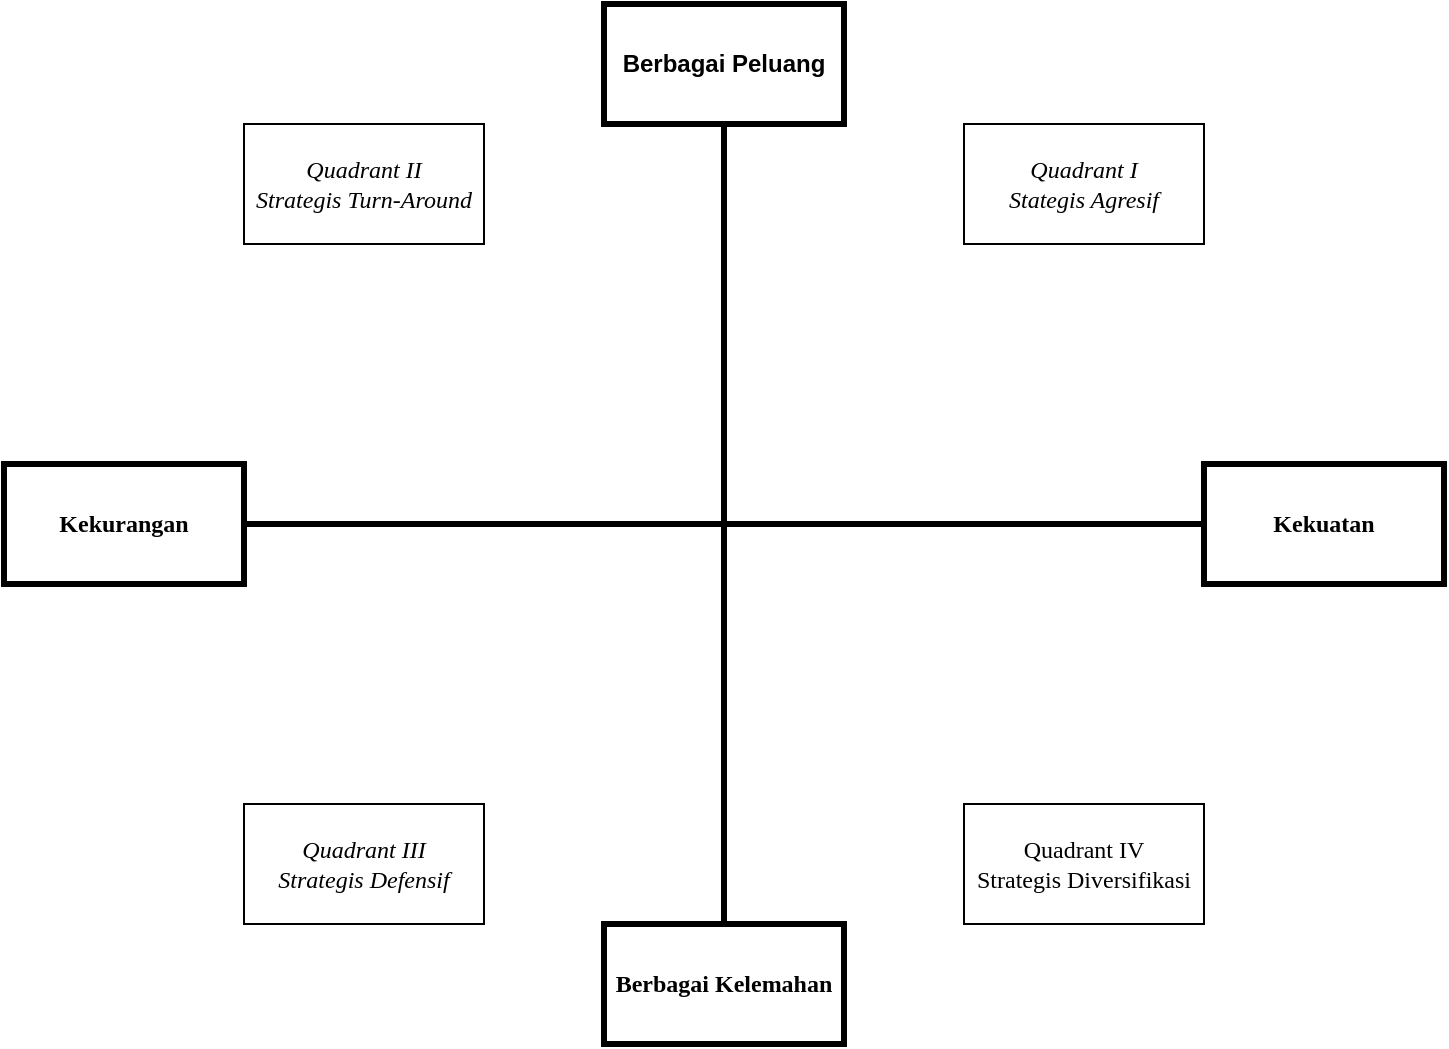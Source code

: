 <mxfile version="21.6.9" type="github">
  <diagram name="Page-1" id="c6e7F-jItsLcr8_G_tTT">
    <mxGraphModel dx="933" dy="574" grid="1" gridSize="10" guides="1" tooltips="1" connect="1" arrows="1" fold="1" page="1" pageScale="1" pageWidth="850" pageHeight="1100" math="0" shadow="0">
      <root>
        <mxCell id="0" />
        <mxCell id="1" parent="0" />
        <mxCell id="2D7TzX3UbsAIMFlOyEG9-3" value="" style="endArrow=none;html=1;rounded=0;jumpStyle=none;entryX=0.5;entryY=1;entryDx=0;entryDy=0;exitX=0.5;exitY=0;exitDx=0;exitDy=0;strokeWidth=3;" edge="1" parent="1" source="2D7TzX3UbsAIMFlOyEG9-6" target="2D7TzX3UbsAIMFlOyEG9-5">
          <mxGeometry width="50" height="50" relative="1" as="geometry">
            <mxPoint x="439" y="540" as="sourcePoint" />
            <mxPoint x="440" y="160" as="targetPoint" />
          </mxGeometry>
        </mxCell>
        <mxCell id="2D7TzX3UbsAIMFlOyEG9-2" value="" style="endArrow=none;html=1;rounded=0;exitX=0;exitY=0.5;exitDx=0;exitDy=0;entryX=1;entryY=0.5;entryDx=0;entryDy=0;strokeWidth=3;" edge="1" parent="1" source="2D7TzX3UbsAIMFlOyEG9-7" target="2D7TzX3UbsAIMFlOyEG9-8">
          <mxGeometry width="50" height="50" relative="1" as="geometry">
            <mxPoint x="680" y="320" as="sourcePoint" />
            <mxPoint x="160" y="320" as="targetPoint" />
          </mxGeometry>
        </mxCell>
        <mxCell id="2D7TzX3UbsAIMFlOyEG9-5" value="&lt;b&gt;Berbagai Peluang&lt;/b&gt;" style="rounded=0;whiteSpace=wrap;html=1;gradientColor=none;strokeWidth=3;" vertex="1" parent="1">
          <mxGeometry x="380" y="60" width="120" height="60" as="geometry" />
        </mxCell>
        <mxCell id="2D7TzX3UbsAIMFlOyEG9-6" value="&lt;b&gt;&lt;font face=&quot;Times New Roman&quot;&gt;Berbagai Kelemahan&lt;/font&gt;&lt;/b&gt;" style="rounded=0;whiteSpace=wrap;html=1;strokeWidth=3;" vertex="1" parent="1">
          <mxGeometry x="380" y="520" width="120" height="60" as="geometry" />
        </mxCell>
        <mxCell id="2D7TzX3UbsAIMFlOyEG9-7" value="&lt;b&gt;&lt;font face=&quot;Times New Roman&quot;&gt;Kekuatan&lt;/font&gt;&lt;/b&gt;" style="rounded=0;whiteSpace=wrap;html=1;strokeWidth=3;" vertex="1" parent="1">
          <mxGeometry x="680" y="290" width="120" height="60" as="geometry" />
        </mxCell>
        <mxCell id="2D7TzX3UbsAIMFlOyEG9-8" value="&lt;b&gt;&lt;font face=&quot;Times New Roman&quot;&gt;Kekurangan&lt;/font&gt;&lt;/b&gt;" style="rounded=0;whiteSpace=wrap;html=1;strokeWidth=3;" vertex="1" parent="1">
          <mxGeometry x="80" y="290" width="120" height="60" as="geometry" />
        </mxCell>
        <mxCell id="2D7TzX3UbsAIMFlOyEG9-9" value="&lt;font style=&quot;font-size: 12px;&quot; face=&quot;Times New Roman&quot;&gt;&lt;i&gt;Quadrant I&lt;br&gt;Stategis Agresif&lt;/i&gt;&lt;/font&gt;" style="rounded=0;whiteSpace=wrap;html=1;" vertex="1" parent="1">
          <mxGeometry x="560" y="120" width="120" height="60" as="geometry" />
        </mxCell>
        <mxCell id="2D7TzX3UbsAIMFlOyEG9-10" value="&lt;font face=&quot;Times New Roman&quot;&gt;&lt;i&gt;Quadrant&amp;nbsp;II&lt;br&gt;Strategis Turn-Around&lt;/i&gt;&lt;/font&gt;" style="rounded=0;whiteSpace=wrap;html=1;" vertex="1" parent="1">
          <mxGeometry x="200" y="120" width="120" height="60" as="geometry" />
        </mxCell>
        <mxCell id="2D7TzX3UbsAIMFlOyEG9-11" value="&lt;i&gt;&lt;font face=&quot;Times New Roman&quot;&gt;Quadrant III&lt;br&gt;Strategis Defensif&lt;/font&gt;&lt;/i&gt;" style="rounded=0;whiteSpace=wrap;html=1;" vertex="1" parent="1">
          <mxGeometry x="200" y="460" width="120" height="60" as="geometry" />
        </mxCell>
        <mxCell id="2D7TzX3UbsAIMFlOyEG9-12" value="&lt;font face=&quot;Times New Roman&quot;&gt;Quadrant IV&lt;br&gt;Strategis Diversifikasi&lt;/font&gt;" style="rounded=0;whiteSpace=wrap;html=1;" vertex="1" parent="1">
          <mxGeometry x="560" y="460" width="120" height="60" as="geometry" />
        </mxCell>
      </root>
    </mxGraphModel>
  </diagram>
</mxfile>

